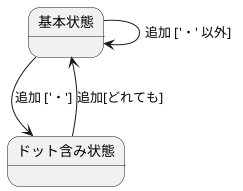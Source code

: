 @startuml
state 基本状態
state ドット含み状態

  基本状態 -->ドット含み状態 : 追加 ['・']
  基本状態 -->基本状態 : 追加 ['・' 以外]
  ドット含み状態 --> 基本状態 : 追加[どれても]

@enduml